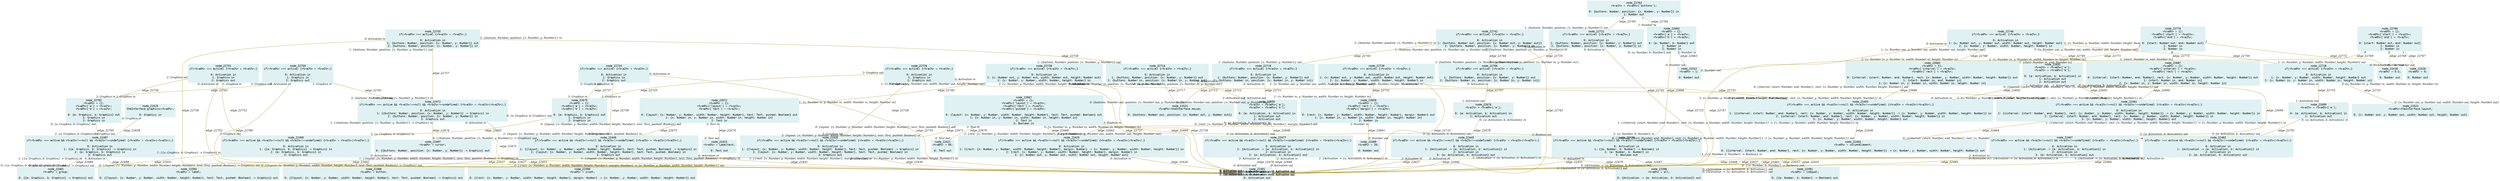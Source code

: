 digraph g{node_21521 [shape="box", style="filled", color="#dff1f2", fontname="Courier", label="node_21521
<%=a0%>=theInterface.mouse;

0: {buttons: Number out, position: {x: Number out, y: Number out}}" ]
node_21523 [shape="box", style="filled", color="#dff1f2", fontname="Courier", label="node_21523
<%=a0%>=theInterface.layout;

0: {x: Number out, y: Number out, width: Number out, height: Number out}" ]
node_21525 [shape="box", style="filled", color="#dff1f2", fontname="Courier", label="node_21525
theInterface.graphics=<%=a0%>;

0: Graphics in" ]
node_22301 [shape="box", style="filled", color="#dff1f2", fontname="Courier", label="node_22301
<%=a0%> = active;

0: Activation out" ]
node_22388 [shape="box", style="filled", color="#dff1f2", fontname="Courier", label="node_22388
<%=a0%> = button;

0: {{layout: {x: Number, y: Number, width: Number, height: Number}, text: Text, pushed: Boolean} -> Graphics} out" ]
node_22390 [shape="box", style="filled", color="#dff1f2", fontname="Courier", label="node_22390
<%=a0%> = inset;

0: {{rect: {x: Number, y: Number, width: Number, height: Number}, margin: Number} -> {x: Number, y: Number, width: Number, height: Number}} out" ]
node_22392 [shape="box", style="filled", color="#dff1f2", fontname="Courier", label="node_22392
<%=a0%> = isEqual;

0: {{a: Number, b: Number} -> Boolean} out" ]
node_22394 [shape="box", style="filled", color="#dff1f2", fontname="Courier", label="node_22394
<%=a0%> = label;

0: {{layout: {x: Number, y: Number, width: Number, height: Number}, text: Text, pushed: Boolean} -> Graphics} out" ]
node_22396 [shape="box", style="filled", color="#dff1f2", fontname="Courier", label="node_22396
<%=a0%> = all;

0: {Activation -> {a: Activation, b: Activation}} out" ]
node_22401 [shape="box", style="filled", color="#dff1f2", fontname="Courier", label="node_22401
<%=a0%> = group;

0: {{a: Graphics, b: Graphics} -> Graphics} out" ]
node_22404 [shape="box", style="filled", color="#dff1f2", fontname="Courier", label="node_22404
<%=a0%> = columnElement;

0: {{interval: {start: Number, end: Number}, rect: {x: Number, y: Number, width: Number, height: Number}} -> {x: Number, y: Number, width: Number, height: Number}} out" ]
node_22407 [shape="box", style="filled", color="#dff1f2", fontname="Courier", label="node_22407
<%=a0%> = cursor;

0: {{buttons: Number, position: {x: Number, y: Number}} -> Graphics} out" ]
node_22409 [shape="box", style="filled", color="#dff1f2", fontname="Courier", label="node_22409
<%=a0%> = 20;

0: Number out" ]
node_22412 [shape="box", style="filled", color="#dff1f2", fontname="Courier", label="node_22412
<%=a0%> = 1;

0: Number out" ]
node_22416 [shape="box", style="filled", color="#dff1f2", fontname="Courier", label="node_22416
<%=a0%> = 0;

0: Number out" ]
node_22418 [shape="box", style="filled", color="#dff1f2", fontname="Courier", label="node_22418
<%=a0%> = 0.5;

0: Number out" ]
node_22421 [shape="box", style="filled", color="#dff1f2", fontname="Courier", label="node_22421
<%=a0%> = OK;

0: Text out" ]
node_22423 [shape="box", style="filled", color="#dff1f2", fontname="Courier", label="node_22423
<%=a0%> = Labeltext;

0: Text out" ]
node_22425 [shape="box", style="filled", color="#dff1f2", fontname="Courier", label="node_22425
if(<%=a0%> === active && <%=a1%>!==null && <%=a1%>!==undefined) {<%=a3%> = <%=a1%>(<%=a2%>);}

0: Activation in
1: {{rect: {x: Number, y: Number, width: Number, height: Number}, margin: Number} -> {x: Number, y: Number, width: Number, height: Number}} in
2: {rect: {x: Number, y: Number, width: Number, height: Number}, margin: Number} in
3: {x: Number out, y: Number out, width: Number out, height: Number out}" ]
node_22430 [shape="box", style="filled", color="#dff1f2", fontname="Courier", label="node_22430
if(<%=a0%> === active && <%=a1%>!==null && <%=a1%>!==undefined) {<%=a3%> = <%=a1%>(<%=a2%>);}

0: Activation in
1: {{a: Number, b: Number} -> Boolean} in
2: {a: Number, b: Number} in
3: Boolean out" ]
node_22435 [shape="box", style="filled", color="#dff1f2", fontname="Courier", label="node_22435
if(<%=a0%> === active && <%=a1%>!==null && <%=a1%>!==undefined) {<%=a3%> = <%=a1%>(<%=a2%>);}

0: Activation in
1: {{layout: {x: Number, y: Number, width: Number, height: Number}, text: Text, pushed: Boolean} -> Graphics} in
2: {layout: {x: Number, y: Number, width: Number, height: Number}, text: Text, pushed: Boolean} in
3: Graphics out" ]
node_22440 [shape="box", style="filled", color="#dff1f2", fontname="Courier", label="node_22440
if(<%=a0%> === active && <%=a1%>!==null && <%=a1%>!==undefined) {<%=a3%> = <%=a1%>(<%=a2%>);}

0: Activation in
1: {{layout: {x: Number, y: Number, width: Number, height: Number}, text: Text, pushed: Boolean} -> Graphics} in
2: {layout: {x: Number, y: Number, width: Number, height: Number}, text: Text, pushed: Boolean} in
3: Graphics out" ]
node_22445 [shape="box", style="filled", color="#dff1f2", fontname="Courier", label="node_22445
if(<%=a0%> === active && <%=a1%>!==null && <%=a1%>!==undefined) {<%=a3%> = <%=a1%>(<%=a2%>);}

0: Activation in
1: {Activation -> {a: Activation, b: Activation}} in
2: Activation in
3: {a: Activation, b: Activation} out" ]
node_22450 [shape="box", style="filled", color="#dff1f2", fontname="Courier", label="node_22450
if(<%=a0%> === active && <%=a1%>!==null && <%=a1%>!==undefined) {<%=a3%> = <%=a1%>(<%=a2%>);}

0: Activation in
1: {{a: Graphics, b: Graphics} -> Graphics} in
2: {a: Graphics, b: Graphics} in
3: Graphics out" ]
node_22455 [shape="box", style="filled", color="#dff1f2", fontname="Courier", label="node_22455
if(<%=a0%> === active && <%=a1%>!==null && <%=a1%>!==undefined) {<%=a3%> = <%=a1%>(<%=a2%>);}

0: Activation in
1: {{interval: {start: Number, end: Number}, rect: {x: Number, y: Number, width: Number, height: Number}} -> {x: Number, y: Number, width: Number, height: Number}} in
2: {interval: {start: Number, end: Number}, rect: {x: Number, y: Number, width: Number, height: Number}} in
3: {x: Number, y: Number, width: Number, height: Number} out" ]
node_22461 [shape="box", style="filled", color="#dff1f2", fontname="Courier", label="node_22461
if(<%=a0%> === active && <%=a1%>!==null && <%=a1%>!==undefined) {<%=a3%> = <%=a1%>(<%=a2%>);}

0: Activation in
1: {{interval: {start: Number, end: Number}, rect: {x: Number, y: Number, width: Number, height: Number}} -> {x: Number, y: Number, width: Number, height: Number}} in
2: {interval: {start: Number, end: Number}, rect: {x: Number, y: Number, width: Number, height: Number}} in
3: {x: Number, y: Number, width: Number, height: Number} out" ]
node_22467 [shape="box", style="filled", color="#dff1f2", fontname="Courier", label="node_22467
if(<%=a0%> === active && <%=a1%>!==null && <%=a1%>!==undefined) {<%=a3%> = <%=a1%>(<%=a2%>);}

0: Activation in
1: {Activation -> {a: Activation, b: Activation}} in
2: Activation in
3: {a: Activation, b: Activation} out" ]
node_22472 [shape="box", style="filled", color="#dff1f2", fontname="Courier", label="node_22472
if(<%=a0%> === active && <%=a1%>!==null && <%=a1%>!==undefined) {<%=a3%> = <%=a1%>(<%=a2%>);}

0: Activation in
1: {{buttons: Number, position: {x: Number, y: Number}} -> Graphics} in
2: {buttons: Number, position: {x: Number, y: Number}} in
3: Graphics out" ]
node_22477 [shape="box", style="filled", color="#dff1f2", fontname="Courier", label="node_22477
if(<%=a0%> === active && <%=a1%>!==null && <%=a1%>!==undefined) {<%=a3%> = <%=a1%>(<%=a2%>);}

0: Activation in
1: {Activation -> {a: Activation, b: Activation}} in
2: Activation in
3: {a: Activation, b: Activation} out" ]
node_22482 [shape="box", style="filled", color="#dff1f2", fontname="Courier", label="node_22482
if(<%=a0%> === active && <%=a1%>!==null && <%=a1%>!==undefined) {<%=a3%> = <%=a1%>(<%=a2%>);}

0: Activation in
1: {Activation -> {a: Activation, b: Activation}} in
2: Activation in
3: {a: Activation, b: Activation} out" ]
node_22487 [shape="box", style="filled", color="#dff1f2", fontname="Courier", label="node_22487
if(<%=a0%> === active && <%=a1%>!==null && <%=a1%>!==undefined) {<%=a3%> = <%=a1%>(<%=a2%>);}

0: Activation in
1: {{a: Graphics, b: Graphics} -> Graphics} in
2: {a: Graphics, b: Graphics} in
3: Graphics out" ]
node_22659 [shape="box", style="filled", color="#dff1f2", fontname="Courier", label="node_22659
<%=a0%> = {};
<%=a0%>['rect'] = <%=a1%>;
<%=a0%>['margin'] = <%=a2%>;

0: {rect: {x: Number, y: Number, width: Number, height: Number}, margin: Number} out
1: {x: Number in, y: Number in, width: Number in, height: Number in}
2: Number in" ]
node_22663 [shape="box", style="filled", color="#dff1f2", fontname="Courier", label="node_22663
<%=a0%> = {};
<%=a0%>['a'] = <%=a1%>;
<%=a0%>['b'] = <%=a2%>;

0: {a: Number, b: Number} out
1: Number in
2: Number in" ]
node_22667 [shape="box", style="filled", color="#dff1f2", fontname="Courier", label="node_22667
<%=a0%> = {};
<%=a0%>['layout'] = <%=a1%>;
<%=a0%>['text'] = <%=a2%>;
<%=a0%>['pushed'] = <%=a3%>;

0: {layout: {x: Number, y: Number, width: Number, height: Number}, text: Text, pushed: Boolean} out
1: {x: Number in, y: Number in, width: Number in, height: Number in}
2: Text in
3: Boolean in" ]
node_22672 [shape="box", style="filled", color="#dff1f2", fontname="Courier", label="node_22672
<%=a0%> = {};
<%=a0%>['layout'] = <%=a1%>;
<%=a0%>['text'] = <%=a2%>;

0: {layout: {x: Number, y: Number, width: Number, height: Number}, text: Text, pushed: Boolean} out
1: {x: Number in, y: Number in, width: Number in, height: Number in}
2: Text in" ]
node_22676 [shape="box", style="filled", color="#dff1f2", fontname="Courier", label="node_22676
<%=a1%> = <%=a0%>['a'];

0: {a: Activation, b: Activation} in
1: Activation out" ]
node_22679 [shape="box", style="filled", color="#dff1f2", fontname="Courier", label="node_22679
<%=a0%> = {};
<%=a0%>['a'] = <%=a1%>;
<%=a0%>['b'] = <%=a2%>;

0: {a: Graphics, b: Graphics} out
1: Graphics in
2: Graphics in" ]
node_22683 [shape="box", style="filled", color="#dff1f2", fontname="Courier", label="node_22683
<%=a0%> = {};
<%=a0%>['interval'] = <%=a1%>;
<%=a0%>['rect'] = <%=a2%>;

0: {interval: {start: Number, end: Number}, rect: {x: Number, y: Number, width: Number, height: Number}} out
1: {start: Number in, end: Number in}
2: {x: Number in, y: Number in, width: Number in, height: Number in}" ]
node_22687 [shape="box", style="filled", color="#dff1f2", fontname="Courier", label="node_22687
<%=a0%> = {};
<%=a0%>['interval'] = <%=a1%>;
<%=a0%>['rect'] = <%=a2%>;

0: {interval: {start: Number, end: Number}, rect: {x: Number, y: Number, width: Number, height: Number}} out
1: {start: Number in, end: Number in}
2: {x: Number in, y: Number in, width: Number in, height: Number in}" ]
node_22691 [shape="box", style="filled", color="#dff1f2", fontname="Courier", label="node_22691
<%=a1%> = <%=a0%>['a'];
<%=a2%> = <%=a0%>['b'];

0: {a: Activation, b: Activation} in
1: Activation out
2: Activation out" ]
node_22695 [shape="box", style="filled", color="#dff1f2", fontname="Courier", label="node_22695
<%=a1%> = <%=a0%>['a'];
<%=a2%> = <%=a0%>['b'];

0: {a: Activation, b: Activation} in
1: Activation out
2: Activation out" ]
node_22699 [shape="box", style="filled", color="#dff1f2", fontname="Courier", label="node_22699
<%=a1%> = <%=a0%>['a'];

0: {a: Activation, b: Activation} in
1: Activation out" ]
node_22702 [shape="box", style="filled", color="#dff1f2", fontname="Courier", label="node_22702
<%=a0%> = {};
<%=a0%>['a'] = <%=a1%>;
<%=a0%>['b'] = <%=a2%>;

0: {a: Graphics, b: Graphics} out
1: Graphics in
2: Graphics in" ]
node_22706 [shape="box", style="filled", color="#dff1f2", fontname="Courier", label="node_22706
if(<%=a0%> === active) {<%=a1%> = <%=a2%>;}

0: Activation in
1: {buttons: Number, position: {x: Number, y: Number}} out
2: {buttons: Number in, position: {x: Number in, y: Number in}}" ]
node_22710 [shape="box", style="filled", color="#dff1f2", fontname="Courier", label="node_22710
if(<%=a0%> === active) {<%=a1%> = <%=a2%>;}

0: Activation in
1: {buttons: Number, position: {x: Number, y: Number}} out
2: {buttons: Number in, position: {x: Number in, y: Number in}}" ]
node_22714 [shape="box", style="filled", color="#dff1f2", fontname="Courier", label="node_22714
if(<%=a0%> === active) {<%=a1%> = <%=a2%>;}

0: Activation in
1: {buttons: Number, position: {x: Number, y: Number}} out
2: {buttons: Number in, position: {x: Number in, y: Number in}}" ]
node_22718 [shape="box", style="filled", color="#dff1f2", fontname="Courier", label="node_22718
if(<%=a0%> === active) {<%=a1%> = <%=a2%>;}

0: Activation in
1: {x: Number, y: Number, width: Number, height: Number} out
2: {x: Number in, y: Number in, width: Number in, height: Number in}" ]
node_22722 [shape="box", style="filled", color="#dff1f2", fontname="Courier", label="node_22722
if(<%=a0%> === active) {<%=a1%> = <%=a2%>;}

0: Activation in
1: {buttons: Number, position: {x: Number, y: Number}} out
2: {buttons: Number, position: {x: Number, y: Number}} in" ]
node_22726 [shape="box", style="filled", color="#dff1f2", fontname="Courier", label="node_22726
if(<%=a0%> === active) {<%=a2%> = <%=a1%>;}

0: Activation in
1: Graphics in
2: Graphics out" ]
node_22730 [shape="box", style="filled", color="#dff1f2", fontname="Courier", label="node_22730
if(<%=a0%> === active) {<%=a1%> = <%=a2%>;}

0: Activation in
1: {x: Number out, y: Number out, width: Number out, height: Number out}
2: {x: Number, y: Number, width: Number, height: Number} in" ]
node_22734 [shape="box", style="filled", color="#dff1f2", fontname="Courier", label="node_22734
if(<%=a0%> === active) {<%=a2%> = <%=a1%>;}

0: Activation in
1: Graphics in
2: Graphics out" ]
node_22738 [shape="box", style="filled", color="#dff1f2", fontname="Courier", label="node_22738
if(<%=a0%> === active) {<%=a1%> = <%=a2%>;}

0: Activation in
1: {x: Number out, y: Number out, width: Number out, height: Number out}
2: {x: Number, y: Number, width: Number, height: Number} in" ]
node_22742 [shape="box", style="filled", color="#dff1f2", fontname="Courier", label="node_22742
if(<%=a0%> === active) {<%=a1%> = <%=a2%>;}

0: Activation in
1: {buttons: Number out, position: {x: Number out, y: Number out}}
2: {buttons: Number, position: {x: Number, y: Number}} in" ]
node_22746 [shape="box", style="filled", color="#dff1f2", fontname="Courier", label="node_22746
if(<%=a0%> === active) {<%=a1%> = <%=a2%>;}

0: Activation in
1: {x: Number out, y: Number out, width: Number out, height: Number out}
2: {x: Number, y: Number, width: Number, height: Number} in" ]
node_22751 [shape="box", style="filled", color="#dff1f2", fontname="Courier", label="node_22751
if(<%=a0%> === active) {<%=a2%> = <%=a1%>;}

0: Activation in
1: Graphics in
2: Graphics out" ]
node_22755 [shape="box", style="filled", color="#dff1f2", fontname="Courier", label="node_22755
if(<%=a0%> === active) {<%=a1%> = <%=a2%>;}

0: Activation in
1: {buttons: Number, position: {x: Number, y: Number}} out
2: {buttons: Number, position: {x: Number, y: Number}} in" ]
node_22759 [shape="box", style="filled", color="#dff1f2", fontname="Courier", label="node_22759
if(<%=a0%> === active) {<%=a2%> = <%=a1%>;}

0: Activation in
1: Graphics in
2: Graphics out" ]
node_22763 [shape="box", style="filled", color="#dff1f2", fontname="Courier", label="node_22763
<%=a1%> = <%=a0%>['buttons'];

0: {buttons: Number, position: {x: Number, y: Number}} in
1: Number out" ]
node_22766 [shape="box", style="filled", color="#dff1f2", fontname="Courier", label="node_22766
<%=a0%> = {};
<%=a0%>['start'] = <%=a1%>;
<%=a0%>['end'] = <%=a2%>;

0: {start: Number out, end: Number out}
1: Number in
2: Number in" ]
node_22770 [shape="box", style="filled", color="#dff1f2", fontname="Courier", label="node_22770
<%=a0%> = {};
<%=a0%>['start'] = <%=a1%>;
<%=a0%>['end'] = <%=a2%>;

0: {start: Number out, end: Number out}
1: Number in
2: Number in" ]
node_22425 -> node_22301 [dir=none, arrowHead=none, fontname="Times-Italic", arrowsize=1, color="#9d8400", label="edge_22426",  headlabel="0: Activation out", taillabel="0: Activation in" ]
node_22425 -> node_22390 [dir=none, arrowHead=none, fontname="Times-Italic", arrowsize=1, color="#9d8400", label="edge_22427",  headlabel="0: {{rect: {x: Number, y: Number, width: Number, height: Number}, margin: Number} -> {x: Number, y: Number, width: Number, height: Number}} out", taillabel="1: {{rect: {x: Number, y: Number, width: Number, height: Number}, margin: Number} -> {x: Number, y: Number, width: Number, height: Number}} in" ]
node_22430 -> node_22301 [dir=none, arrowHead=none, fontname="Times-Italic", arrowsize=1, color="#9d8400", label="edge_22431",  headlabel="0: Activation out", taillabel="0: Activation in" ]
node_22430 -> node_22392 [dir=none, arrowHead=none, fontname="Times-Italic", arrowsize=1, color="#9d8400", label="edge_22432",  headlabel="0: {{a: Number, b: Number} -> Boolean} out", taillabel="1: {{a: Number, b: Number} -> Boolean} in" ]
node_22435 -> node_22301 [dir=none, arrowHead=none, fontname="Times-Italic", arrowsize=1, color="#9d8400", label="edge_22436",  headlabel="0: Activation out", taillabel="0: Activation in" ]
node_22435 -> node_22388 [dir=none, arrowHead=none, fontname="Times-Italic", arrowsize=1, color="#9d8400", label="edge_22437",  headlabel="0: {{layout: {x: Number, y: Number, width: Number, height: Number}, text: Text, pushed: Boolean} -> Graphics} out", taillabel="1: {{layout: {x: Number, y: Number, width: Number, height: Number}, text: Text, pushed: Boolean} -> Graphics} in" ]
node_22440 -> node_22301 [dir=none, arrowHead=none, fontname="Times-Italic", arrowsize=1, color="#9d8400", label="edge_22441",  headlabel="0: Activation out", taillabel="0: Activation in" ]
node_22440 -> node_22394 [dir=none, arrowHead=none, fontname="Times-Italic", arrowsize=1, color="#9d8400", label="edge_22442",  headlabel="0: {{layout: {x: Number, y: Number, width: Number, height: Number}, text: Text, pushed: Boolean} -> Graphics} out", taillabel="1: {{layout: {x: Number, y: Number, width: Number, height: Number}, text: Text, pushed: Boolean} -> Graphics} in" ]
node_22445 -> node_22301 [dir=none, arrowHead=none, fontname="Times-Italic", arrowsize=1, color="#9d8400", label="edge_22446",  headlabel="0: Activation out", taillabel="0: Activation in" ]
node_22445 -> node_22396 [dir=none, arrowHead=none, fontname="Times-Italic", arrowsize=1, color="#9d8400", label="edge_22447",  headlabel="0: {Activation -> {a: Activation, b: Activation}} out", taillabel="1: {Activation -> {a: Activation, b: Activation}} in" ]
node_22450 -> node_22301 [dir=none, arrowHead=none, fontname="Times-Italic", arrowsize=1, color="#9d8400", label="edge_22451",  headlabel="0: Activation out", taillabel="0: Activation in" ]
node_22450 -> node_22401 [dir=none, arrowHead=none, fontname="Times-Italic", arrowsize=1, color="#9d8400", label="edge_22452",  headlabel="0: {{a: Graphics, b: Graphics} -> Graphics} out", taillabel="1: {{a: Graphics, b: Graphics} -> Graphics} in" ]
node_22455 -> node_22404 [dir=none, arrowHead=none, fontname="Times-Italic", arrowsize=1, color="#9d8400", label="edge_22458",  headlabel="0: {{interval: {start: Number, end: Number}, rect: {x: Number, y: Number, width: Number, height: Number}} -> {x: Number, y: Number, width: Number, height: Number}} out", taillabel="1: {{interval: {start: Number, end: Number}, rect: {x: Number, y: Number, width: Number, height: Number}} -> {x: Number, y: Number, width: Number, height: Number}} in" ]
node_22461 -> node_22404 [dir=none, arrowHead=none, fontname="Times-Italic", arrowsize=1, color="#9d8400", label="edge_22464",  headlabel="0: {{interval: {start: Number, end: Number}, rect: {x: Number, y: Number, width: Number, height: Number}} -> {x: Number, y: Number, width: Number, height: Number}} out", taillabel="1: {{interval: {start: Number, end: Number}, rect: {x: Number, y: Number, width: Number, height: Number}} -> {x: Number, y: Number, width: Number, height: Number}} in" ]
node_22467 -> node_22301 [dir=none, arrowHead=none, fontname="Times-Italic", arrowsize=1, color="#9d8400", label="edge_22468",  headlabel="0: Activation out", taillabel="0: Activation in" ]
node_22467 -> node_22396 [dir=none, arrowHead=none, fontname="Times-Italic", arrowsize=1, color="#9d8400", label="edge_22469",  headlabel="0: {Activation -> {a: Activation, b: Activation}} out", taillabel="1: {Activation -> {a: Activation, b: Activation}} in" ]
node_22472 -> node_22301 [dir=none, arrowHead=none, fontname="Times-Italic", arrowsize=1, color="#9d8400", label="edge_22473",  headlabel="0: Activation out", taillabel="0: Activation in" ]
node_22472 -> node_22407 [dir=none, arrowHead=none, fontname="Times-Italic", arrowsize=1, color="#9d8400", label="edge_22474",  headlabel="0: {{buttons: Number, position: {x: Number, y: Number}} -> Graphics} out", taillabel="1: {{buttons: Number, position: {x: Number, y: Number}} -> Graphics} in" ]
node_22477 -> node_22301 [dir=none, arrowHead=none, fontname="Times-Italic", arrowsize=1, color="#9d8400", label="edge_22478",  headlabel="0: Activation out", taillabel="0: Activation in" ]
node_22477 -> node_22396 [dir=none, arrowHead=none, fontname="Times-Italic", arrowsize=1, color="#9d8400", label="edge_22479",  headlabel="0: {Activation -> {a: Activation, b: Activation}} out", taillabel="1: {Activation -> {a: Activation, b: Activation}} in" ]
node_22482 -> node_22301 [dir=none, arrowHead=none, fontname="Times-Italic", arrowsize=1, color="#9d8400", label="edge_22483",  headlabel="0: Activation out", taillabel="0: Activation in" ]
node_22482 -> node_22396 [dir=none, arrowHead=none, fontname="Times-Italic", arrowsize=1, color="#9d8400", label="edge_22484",  headlabel="0: {Activation -> {a: Activation, b: Activation}} out", taillabel="1: {Activation -> {a: Activation, b: Activation}} in" ]
node_22487 -> node_22301 [dir=none, arrowHead=none, fontname="Times-Italic", arrowsize=1, color="#9d8400", label="edge_22488",  headlabel="0: Activation out", taillabel="0: Activation in" ]
node_22487 -> node_22401 [dir=none, arrowHead=none, fontname="Times-Italic", arrowsize=1, color="#9d8400", label="edge_22489",  headlabel="0: {{a: Graphics, b: Graphics} -> Graphics} out", taillabel="1: {{a: Graphics, b: Graphics} -> Graphics} in" ]
node_22445 -> node_22301 [dir=none, arrowHead=none, fontname="Times-Italic", arrowsize=1, color="#9d8400", label="edge_22627",  headlabel="0: Activation out", taillabel="2: Activation in" ]
node_22467 -> node_22301 [dir=none, arrowHead=none, fontname="Times-Italic", arrowsize=1, color="#9d8400", label="edge_22637",  headlabel="0: Activation out", taillabel="2: Activation in" ]
node_22477 -> node_22301 [dir=none, arrowHead=none, fontname="Times-Italic", arrowsize=1, color="#9d8400", label="edge_22646",  headlabel="0: Activation out", taillabel="2: Activation in" ]
node_22482 -> node_22301 [dir=none, arrowHead=none, fontname="Times-Italic", arrowsize=1, color="#9d8400", label="edge_22653",  headlabel="0: Activation out", taillabel="2: Activation in" ]
node_21525 -> node_22487 [dir=none, arrowHead=none, fontname="Times-Italic", arrowsize=1, color="#9d8400", label="edge_22658",  headlabel="3: Graphics out", taillabel="0: Graphics in" ]
node_22659 -> node_22409 [dir=none, arrowHead=none, fontname="Times-Italic", arrowsize=1, color="#9d8400", label="edge_22661",  headlabel="0: Number out", taillabel="2: Number in" ]
node_22659 -> node_22425 [dir=none, arrowHead=none, fontname="Times-Italic", arrowsize=1, color="#9d8400", label="edge_22662",  headlabel="2: {rect: {x: Number, y: Number, width: Number, height: Number}, margin: Number} in", taillabel="0: {rect: {x: Number, y: Number, width: Number, height: Number}, margin: Number} out" ]
node_22663 -> node_22412 [dir=none, arrowHead=none, fontname="Times-Italic", arrowsize=1, color="#9d8400", label="edge_22665",  headlabel="0: Number out", taillabel="2: Number in" ]
node_22663 -> node_22430 [dir=none, arrowHead=none, fontname="Times-Italic", arrowsize=1, color="#9d8400", label="edge_22666",  headlabel="2: {a: Number, b: Number} in", taillabel="0: {a: Number, b: Number} out" ]
node_22667 -> node_22425 [dir=none, arrowHead=none, fontname="Times-Italic", arrowsize=1, color="#9d8400", label="edge_22668",  headlabel="3: {x: Number out, y: Number out, width: Number out, height: Number out}", taillabel="1: {x: Number in, y: Number in, width: Number in, height: Number in}" ]
node_22667 -> node_22430 [dir=none, arrowHead=none, fontname="Times-Italic", arrowsize=1, color="#9d8400", label="edge_22669",  headlabel="3: Boolean out", taillabel="3: Boolean in" ]
node_22667 -> node_22421 [dir=none, arrowHead=none, fontname="Times-Italic", arrowsize=1, color="#9d8400", label="edge_22670",  headlabel="0: Text out", taillabel="2: Text in" ]
node_22667 -> node_22435 [dir=none, arrowHead=none, fontname="Times-Italic", arrowsize=1, color="#9d8400", label="edge_22671",  headlabel="2: {layout: {x: Number, y: Number, width: Number, height: Number}, text: Text, pushed: Boolean} in", taillabel="0: {layout: {x: Number, y: Number, width: Number, height: Number}, text: Text, pushed: Boolean} out" ]
node_22672 -> node_22423 [dir=none, arrowHead=none, fontname="Times-Italic", arrowsize=1, color="#9d8400", label="edge_22674",  headlabel="0: Text out", taillabel="2: Text in" ]
node_22672 -> node_22440 [dir=none, arrowHead=none, fontname="Times-Italic", arrowsize=1, color="#9d8400", label="edge_22675",  headlabel="2: {layout: {x: Number, y: Number, width: Number, height: Number}, text: Text, pushed: Boolean} in", taillabel="0: {layout: {x: Number, y: Number, width: Number, height: Number}, text: Text, pushed: Boolean} out" ]
node_22676 -> node_22445 [dir=none, arrowHead=none, fontname="Times-Italic", arrowsize=1, color="#9d8400", label="edge_22678",  headlabel="3: {a: Activation, b: Activation} out", taillabel="0: {a: Activation, b: Activation} in" ]
node_22679 -> node_22450 [dir=none, arrowHead=none, fontname="Times-Italic", arrowsize=1, color="#9d8400", label="edge_22682",  headlabel="2: {a: Graphics, b: Graphics} in", taillabel="0: {a: Graphics, b: Graphics} out" ]
node_22683 -> node_22455 [dir=none, arrowHead=none, fontname="Times-Italic", arrowsize=1, color="#9d8400", label="edge_22686",  headlabel="2: {interval: {start: Number, end: Number}, rect: {x: Number, y: Number, width: Number, height: Number}} in", taillabel="0: {interval: {start: Number, end: Number}, rect: {x: Number, y: Number, width: Number, height: Number}} out" ]
node_22687 -> node_22461 [dir=none, arrowHead=none, fontname="Times-Italic", arrowsize=1, color="#9d8400", label="edge_22690",  headlabel="2: {interval: {start: Number, end: Number}, rect: {x: Number, y: Number, width: Number, height: Number}} in", taillabel="0: {interval: {start: Number, end: Number}, rect: {x: Number, y: Number, width: Number, height: Number}} out" ]
node_22691 -> node_22455 [dir=none, arrowHead=none, fontname="Times-Italic", arrowsize=1, color="#9d8400", label="edge_22692",  headlabel="0: Activation in", taillabel="1: Activation out" ]
node_22691 -> node_22461 [dir=none, arrowHead=none, fontname="Times-Italic", arrowsize=1, color="#9d8400", label="edge_22693",  headlabel="0: Activation in", taillabel="2: Activation out" ]
node_22691 -> node_22467 [dir=none, arrowHead=none, fontname="Times-Italic", arrowsize=1, color="#9d8400", label="edge_22694",  headlabel="3: {a: Activation, b: Activation} out", taillabel="0: {a: Activation, b: Activation} in" ]
node_22695 -> node_22477 [dir=none, arrowHead=none, fontname="Times-Italic", arrowsize=1, color="#9d8400", label="edge_22698",  headlabel="3: {a: Activation, b: Activation} out", taillabel="0: {a: Activation, b: Activation} in" ]
node_22699 -> node_22482 [dir=none, arrowHead=none, fontname="Times-Italic", arrowsize=1, color="#9d8400", label="edge_22701",  headlabel="3: {a: Activation, b: Activation} out", taillabel="0: {a: Activation, b: Activation} in" ]
node_22702 -> node_22487 [dir=none, arrowHead=none, fontname="Times-Italic", arrowsize=1, color="#9d8400", label="edge_22705",  headlabel="2: {a: Graphics, b: Graphics} in", taillabel="0: {a: Graphics, b: Graphics} out" ]
node_22706 -> node_22676 [dir=none, arrowHead=none, fontname="Times-Italic", arrowsize=1, color="#9d8400", label="edge_22707",  headlabel="1: Activation out", taillabel="0: Activation in" ]
node_22710 -> node_22695 [dir=none, arrowHead=none, fontname="Times-Italic", arrowsize=1, color="#9d8400", label="edge_22711",  headlabel="1: Activation out", taillabel="0: Activation in" ]
node_22710 -> node_21521 [dir=none, arrowHead=none, fontname="Times-Italic", arrowsize=1, color="#9d8400", label="edge_22713",  headlabel="0: {buttons: Number out, position: {x: Number out, y: Number out}}", taillabel="2: {buttons: Number in, position: {x: Number in, y: Number in}}" ]
node_22714 -> node_22695 [dir=none, arrowHead=none, fontname="Times-Italic", arrowsize=1, color="#9d8400", label="edge_22715",  headlabel="2: Activation out", taillabel="0: Activation in" ]
node_22714 -> node_21521 [dir=none, arrowHead=none, fontname="Times-Italic", arrowsize=1, color="#9d8400", label="edge_22717",  headlabel="0: {buttons: Number out, position: {x: Number out, y: Number out}}", taillabel="2: {buttons: Number in, position: {x: Number in, y: Number in}}" ]
node_22718 -> node_22699 [dir=none, arrowHead=none, fontname="Times-Italic", arrowsize=1, color="#9d8400", label="edge_22719",  headlabel="1: Activation out", taillabel="0: Activation in" ]
node_22718 -> node_21523 [dir=none, arrowHead=none, fontname="Times-Italic", arrowsize=1, color="#9d8400", label="edge_22721",  headlabel="0: {x: Number out, y: Number out, width: Number out, height: Number out}", taillabel="2: {x: Number in, y: Number in, width: Number in, height: Number in}" ]
node_22722 -> node_22301 [dir=none, arrowHead=none, fontname="Times-Italic", arrowsize=1, color="#9d8400", label="edge_22723",  headlabel="0: Activation out", taillabel="0: Activation in" ]
node_22722 -> node_22706 [dir=none, arrowHead=none, fontname="Times-Italic", arrowsize=1, color="#9d8400", label="edge_22725",  headlabel="1: {buttons: Number, position: {x: Number, y: Number}} out", taillabel="2: {buttons: Number, position: {x: Number, y: Number}} in" ]
node_22726 -> node_22301 [dir=none, arrowHead=none, fontname="Times-Italic", arrowsize=1, color="#9d8400", label="edge_22727",  headlabel="0: Activation out", taillabel="0: Activation in" ]
node_22726 -> node_22435 [dir=none, arrowHead=none, fontname="Times-Italic", arrowsize=1, color="#9d8400", label="edge_22728",  headlabel="3: Graphics out", taillabel="1: Graphics in" ]
node_22726 -> node_22679 [dir=none, arrowHead=none, fontname="Times-Italic", arrowsize=1, color="#9d8400", label="edge_22729",  headlabel="1: Graphics in", taillabel="2: Graphics out" ]
node_22730 -> node_22301 [dir=none, arrowHead=none, fontname="Times-Italic", arrowsize=1, color="#9d8400", label="edge_22731",  headlabel="0: Activation out", taillabel="0: Activation in" ]
node_22730 -> node_22659 [dir=none, arrowHead=none, fontname="Times-Italic", arrowsize=1, color="#9d8400", label="edge_22732",  headlabel="1: {x: Number in, y: Number in, width: Number in, height: Number in}", taillabel="1: {x: Number out, y: Number out, width: Number out, height: Number out}" ]
node_22730 -> node_22455 [dir=none, arrowHead=none, fontname="Times-Italic", arrowsize=1, color="#9d8400", label="edge_22733",  headlabel="3: {x: Number, y: Number, width: Number, height: Number} out", taillabel="2: {x: Number, y: Number, width: Number, height: Number} in" ]
node_22734 -> node_22301 [dir=none, arrowHead=none, fontname="Times-Italic", arrowsize=1, color="#9d8400", label="edge_22735",  headlabel="0: Activation out", taillabel="0: Activation in" ]
node_22734 -> node_22440 [dir=none, arrowHead=none, fontname="Times-Italic", arrowsize=1, color="#9d8400", label="edge_22736",  headlabel="3: Graphics out", taillabel="1: Graphics in" ]
node_22734 -> node_22679 [dir=none, arrowHead=none, fontname="Times-Italic", arrowsize=1, color="#9d8400", label="edge_22737",  headlabel="2: Graphics in", taillabel="2: Graphics out" ]
node_22738 -> node_22301 [dir=none, arrowHead=none, fontname="Times-Italic", arrowsize=1, color="#9d8400", label="edge_22739",  headlabel="0: Activation out", taillabel="0: Activation in" ]
node_22738 -> node_22672 [dir=none, arrowHead=none, fontname="Times-Italic", arrowsize=1, color="#9d8400", label="edge_22740",  headlabel="1: {x: Number in, y: Number in, width: Number in, height: Number in}", taillabel="1: {x: Number out, y: Number out, width: Number out, height: Number out}" ]
node_22738 -> node_22461 [dir=none, arrowHead=none, fontname="Times-Italic", arrowsize=1, color="#9d8400", label="edge_22741",  headlabel="3: {x: Number, y: Number, width: Number, height: Number} out", taillabel="2: {x: Number, y: Number, width: Number, height: Number} in" ]
node_22742 -> node_22301 [dir=none, arrowHead=none, fontname="Times-Italic", arrowsize=1, color="#9d8400", label="edge_22743",  headlabel="0: Activation out", taillabel="0: Activation in" ]
node_22742 -> node_22706 [dir=none, arrowHead=none, fontname="Times-Italic", arrowsize=1, color="#9d8400", label="edge_22744",  headlabel="2: {buttons: Number in, position: {x: Number in, y: Number in}}", taillabel="1: {buttons: Number out, position: {x: Number out, y: Number out}}" ]
node_22742 -> node_22710 [dir=none, arrowHead=none, fontname="Times-Italic", arrowsize=1, color="#9d8400", label="edge_22745",  headlabel="1: {buttons: Number, position: {x: Number, y: Number}} out", taillabel="2: {buttons: Number, position: {x: Number, y: Number}} in" ]
node_22746 -> node_22301 [dir=none, arrowHead=none, fontname="Times-Italic", arrowsize=1, color="#9d8400", label="edge_22747",  headlabel="0: Activation out", taillabel="0: Activation in" ]
node_22746 -> node_22683 [dir=none, arrowHead=none, fontname="Times-Italic", arrowsize=1, color="#9d8400", label="edge_22748",  headlabel="2: {x: Number in, y: Number in, width: Number in, height: Number in}", taillabel="1: {x: Number out, y: Number out, width: Number out, height: Number out}" ]
node_22746 -> node_22687 [dir=none, arrowHead=none, fontname="Times-Italic", arrowsize=1, color="#9d8400", label="edge_22749",  headlabel="2: {x: Number in, y: Number in, width: Number in, height: Number in}", taillabel="1: {x: Number out, y: Number out, width: Number out, height: Number out}" ]
node_22746 -> node_22718 [dir=none, arrowHead=none, fontname="Times-Italic", arrowsize=1, color="#9d8400", label="edge_22750",  headlabel="1: {x: Number, y: Number, width: Number, height: Number} out", taillabel="2: {x: Number, y: Number, width: Number, height: Number} in" ]
node_22751 -> node_22301 [dir=none, arrowHead=none, fontname="Times-Italic", arrowsize=1, color="#9d8400", label="edge_22752",  headlabel="0: Activation out", taillabel="0: Activation in" ]
node_22751 -> node_22450 [dir=none, arrowHead=none, fontname="Times-Italic", arrowsize=1, color="#9d8400", label="edge_22753",  headlabel="3: Graphics out", taillabel="1: Graphics in" ]
node_22751 -> node_22702 [dir=none, arrowHead=none, fontname="Times-Italic", arrowsize=1, color="#9d8400", label="edge_22754",  headlabel="1: Graphics in", taillabel="2: Graphics out" ]
node_22755 -> node_22301 [dir=none, arrowHead=none, fontname="Times-Italic", arrowsize=1, color="#9d8400", label="edge_22756",  headlabel="0: Activation out", taillabel="0: Activation in" ]
node_22755 -> node_22472 [dir=none, arrowHead=none, fontname="Times-Italic", arrowsize=1, color="#9d8400", label="edge_22757",  headlabel="2: {buttons: Number, position: {x: Number, y: Number}} in", taillabel="1: {buttons: Number, position: {x: Number, y: Number}} out" ]
node_22755 -> node_22714 [dir=none, arrowHead=none, fontname="Times-Italic", arrowsize=1, color="#9d8400", label="edge_22758",  headlabel="1: {buttons: Number, position: {x: Number, y: Number}} out", taillabel="2: {buttons: Number, position: {x: Number, y: Number}} in" ]
node_22759 -> node_22301 [dir=none, arrowHead=none, fontname="Times-Italic", arrowsize=1, color="#9d8400", label="edge_22760",  headlabel="0: Activation out", taillabel="0: Activation in" ]
node_22759 -> node_22472 [dir=none, arrowHead=none, fontname="Times-Italic", arrowsize=1, color="#9d8400", label="edge_22761",  headlabel="3: Graphics out", taillabel="1: Graphics in" ]
node_22759 -> node_22702 [dir=none, arrowHead=none, fontname="Times-Italic", arrowsize=1, color="#9d8400", label="edge_22762",  headlabel="2: Graphics in", taillabel="2: Graphics out" ]
node_22763 -> node_22663 [dir=none, arrowHead=none, fontname="Times-Italic", arrowsize=1, color="#9d8400", label="edge_22764",  headlabel="1: Number in", taillabel="1" ]
node_22763 -> node_22722 [dir=none, arrowHead=none, fontname="Times-Italic", arrowsize=1, color="#9d8400", label="edge_22765",  headlabel="1: {buttons: Number, position: {x: Number, y: Number}} out", taillabel="0" ]
node_22766 -> node_22416 [dir=none, arrowHead=none, fontname="Times-Italic", arrowsize=1, color="#9d8400", label="edge_22767",  headlabel="0: Number out", taillabel="1" ]
node_22766 -> node_22418 [dir=none, arrowHead=none, fontname="Times-Italic", arrowsize=1, color="#9d8400", label="edge_22768",  headlabel="0: Number out", taillabel="2" ]
node_22766 -> node_22683 [dir=none, arrowHead=none, fontname="Times-Italic", arrowsize=1, color="#9d8400", label="edge_22769",  headlabel="1: {start: Number in, end: Number in}", taillabel="0" ]
node_22770 -> node_22412 [dir=none, arrowHead=none, fontname="Times-Italic", arrowsize=1, color="#9d8400", label="edge_22771",  headlabel="0: Number out", taillabel="2" ]
node_22770 -> node_22418 [dir=none, arrowHead=none, fontname="Times-Italic", arrowsize=1, color="#9d8400", label="edge_22772",  headlabel="0: Number out", taillabel="1" ]
node_22770 -> node_22687 [dir=none, arrowHead=none, fontname="Times-Italic", arrowsize=1, color="#9d8400", label="edge_22773",  headlabel="1: {start: Number in, end: Number in}", taillabel="0" ]
}